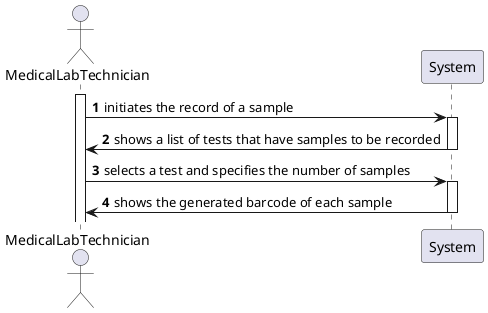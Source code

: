 @startuml
autonumber

actor "MedicalLabTechnician" as MLT
participant "System" as SYS

activate MLT

MLT -> SYS : initiates the record of a sample
activate SYS

SYS -> MLT : shows a list of tests that have samples to be recorded
deactivate SYS

MLT -> SYS : selects a test and specifies the number of samples
activate SYS

SYS -> MLT : shows the generated barcode of each sample
deactivate SYS

@enduml
